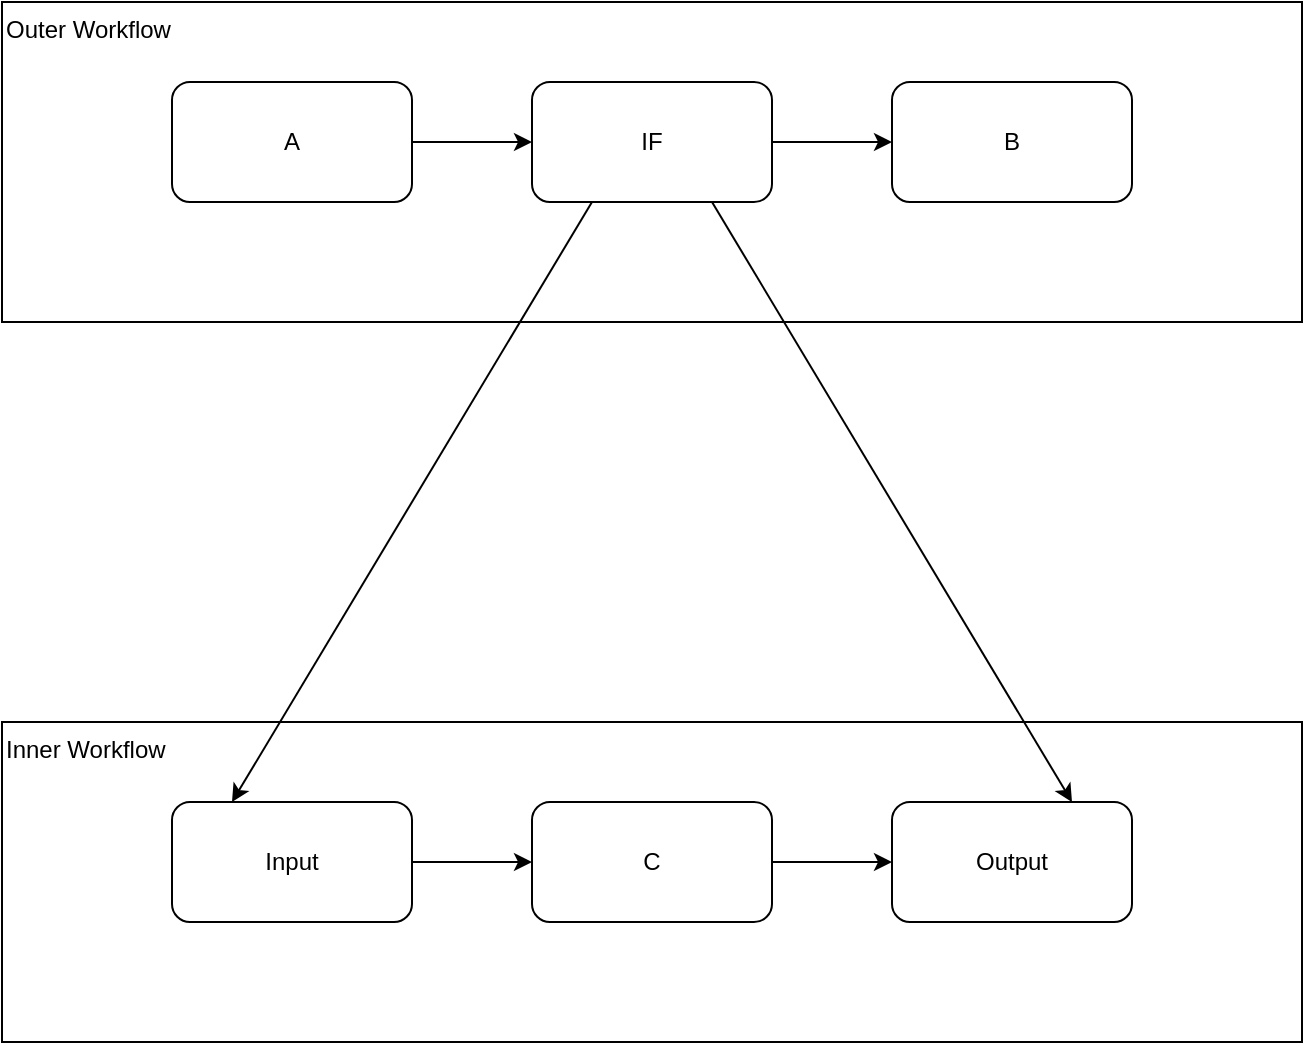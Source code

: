 <mxfile version="13.7.4" type="github">
  <diagram id="C5RBs43oDa-KdzZeNtuy" name="Page-1">
    <mxGraphModel dx="1204" dy="670" grid="1" gridSize="10" guides="1" tooltips="1" connect="1" arrows="1" fold="1" page="1" pageScale="1" pageWidth="827" pageHeight="1169" math="0" shadow="0">
      <root>
        <mxCell id="WIyWlLk6GJQsqaUBKTNV-0" />
        <mxCell id="WIyWlLk6GJQsqaUBKTNV-1" parent="WIyWlLk6GJQsqaUBKTNV-0" />
        <mxCell id="iMyB_8Vh8JDXjKSjlsZs-17" value="" style="group" vertex="1" connectable="0" parent="WIyWlLk6GJQsqaUBKTNV-1">
          <mxGeometry x="65" y="390" width="650" height="160" as="geometry" />
        </mxCell>
        <mxCell id="iMyB_8Vh8JDXjKSjlsZs-7" value="Inner Workflow" style="rounded=0;whiteSpace=wrap;html=1;verticalAlign=top;align=left;" vertex="1" parent="iMyB_8Vh8JDXjKSjlsZs-17">
          <mxGeometry width="650" height="160" as="geometry" />
        </mxCell>
        <mxCell id="iMyB_8Vh8JDXjKSjlsZs-9" value="C" style="rounded=1;whiteSpace=wrap;html=1;" vertex="1" parent="iMyB_8Vh8JDXjKSjlsZs-17">
          <mxGeometry x="265" y="40" width="120" height="60" as="geometry" />
        </mxCell>
        <mxCell id="iMyB_8Vh8JDXjKSjlsZs-10" value="Output" style="rounded=1;whiteSpace=wrap;html=1;" vertex="1" parent="iMyB_8Vh8JDXjKSjlsZs-17">
          <mxGeometry x="445" y="40" width="120" height="60" as="geometry" />
        </mxCell>
        <mxCell id="iMyB_8Vh8JDXjKSjlsZs-8" style="edgeStyle=orthogonalEdgeStyle;rounded=0;orthogonalLoop=1;jettySize=auto;html=1;" edge="1" parent="iMyB_8Vh8JDXjKSjlsZs-17" source="iMyB_8Vh8JDXjKSjlsZs-9" target="iMyB_8Vh8JDXjKSjlsZs-10">
          <mxGeometry relative="1" as="geometry">
            <mxPoint x="455" y="70" as="targetPoint" />
          </mxGeometry>
        </mxCell>
        <mxCell id="iMyB_8Vh8JDXjKSjlsZs-11" style="edgeStyle=orthogonalEdgeStyle;rounded=0;orthogonalLoop=1;jettySize=auto;html=1;entryX=0;entryY=0.5;entryDx=0;entryDy=0;" edge="1" parent="iMyB_8Vh8JDXjKSjlsZs-17" source="iMyB_8Vh8JDXjKSjlsZs-12" target="iMyB_8Vh8JDXjKSjlsZs-9">
          <mxGeometry relative="1" as="geometry" />
        </mxCell>
        <mxCell id="iMyB_8Vh8JDXjKSjlsZs-12" value="Input" style="rounded=1;whiteSpace=wrap;html=1;" vertex="1" parent="iMyB_8Vh8JDXjKSjlsZs-17">
          <mxGeometry x="85" y="40" width="120" height="60" as="geometry" />
        </mxCell>
        <mxCell id="iMyB_8Vh8JDXjKSjlsZs-18" value="" style="group" vertex="1" connectable="0" parent="WIyWlLk6GJQsqaUBKTNV-1">
          <mxGeometry x="65" y="30" width="650" height="160" as="geometry" />
        </mxCell>
        <mxCell id="iMyB_8Vh8JDXjKSjlsZs-6" value="Outer Workflow" style="rounded=0;whiteSpace=wrap;html=1;verticalAlign=top;align=left;" vertex="1" parent="iMyB_8Vh8JDXjKSjlsZs-18">
          <mxGeometry width="650" height="160" as="geometry" />
        </mxCell>
        <mxCell id="iMyB_8Vh8JDXjKSjlsZs-0" value="IF" style="rounded=1;whiteSpace=wrap;html=1;" vertex="1" parent="iMyB_8Vh8JDXjKSjlsZs-18">
          <mxGeometry x="265" y="40" width="120" height="60" as="geometry" />
        </mxCell>
        <mxCell id="iMyB_8Vh8JDXjKSjlsZs-2" value="B" style="rounded=1;whiteSpace=wrap;html=1;" vertex="1" parent="iMyB_8Vh8JDXjKSjlsZs-18">
          <mxGeometry x="445" y="40" width="120" height="60" as="geometry" />
        </mxCell>
        <mxCell id="iMyB_8Vh8JDXjKSjlsZs-1" style="edgeStyle=orthogonalEdgeStyle;rounded=0;orthogonalLoop=1;jettySize=auto;html=1;" edge="1" parent="iMyB_8Vh8JDXjKSjlsZs-18" source="iMyB_8Vh8JDXjKSjlsZs-0" target="iMyB_8Vh8JDXjKSjlsZs-2">
          <mxGeometry relative="1" as="geometry">
            <mxPoint x="455" y="70" as="targetPoint" />
          </mxGeometry>
        </mxCell>
        <mxCell id="iMyB_8Vh8JDXjKSjlsZs-5" style="edgeStyle=orthogonalEdgeStyle;rounded=0;orthogonalLoop=1;jettySize=auto;html=1;entryX=0;entryY=0.5;entryDx=0;entryDy=0;" edge="1" parent="iMyB_8Vh8JDXjKSjlsZs-18" source="iMyB_8Vh8JDXjKSjlsZs-4" target="iMyB_8Vh8JDXjKSjlsZs-0">
          <mxGeometry relative="1" as="geometry" />
        </mxCell>
        <mxCell id="iMyB_8Vh8JDXjKSjlsZs-4" value="A" style="rounded=1;whiteSpace=wrap;html=1;" vertex="1" parent="iMyB_8Vh8JDXjKSjlsZs-18">
          <mxGeometry x="85" y="40" width="120" height="60" as="geometry" />
        </mxCell>
        <mxCell id="iMyB_8Vh8JDXjKSjlsZs-15" value="" style="endArrow=classic;html=1;exitX=0.25;exitY=1;exitDx=0;exitDy=0;entryX=0.25;entryY=0;entryDx=0;entryDy=0;" edge="1" parent="WIyWlLk6GJQsqaUBKTNV-1" source="iMyB_8Vh8JDXjKSjlsZs-0" target="iMyB_8Vh8JDXjKSjlsZs-12">
          <mxGeometry width="50" height="50" relative="1" as="geometry">
            <mxPoint x="440" y="370" as="sourcePoint" />
            <mxPoint x="490" y="320" as="targetPoint" />
          </mxGeometry>
        </mxCell>
        <mxCell id="iMyB_8Vh8JDXjKSjlsZs-16" value="" style="endArrow=classic;html=1;exitX=0.75;exitY=1;exitDx=0;exitDy=0;entryX=0.75;entryY=0;entryDx=0;entryDy=0;" edge="1" parent="WIyWlLk6GJQsqaUBKTNV-1" source="iMyB_8Vh8JDXjKSjlsZs-0" target="iMyB_8Vh8JDXjKSjlsZs-10">
          <mxGeometry width="50" height="50" relative="1" as="geometry">
            <mxPoint x="370" y="140" as="sourcePoint" />
            <mxPoint x="190" y="290" as="targetPoint" />
          </mxGeometry>
        </mxCell>
      </root>
    </mxGraphModel>
  </diagram>
</mxfile>
